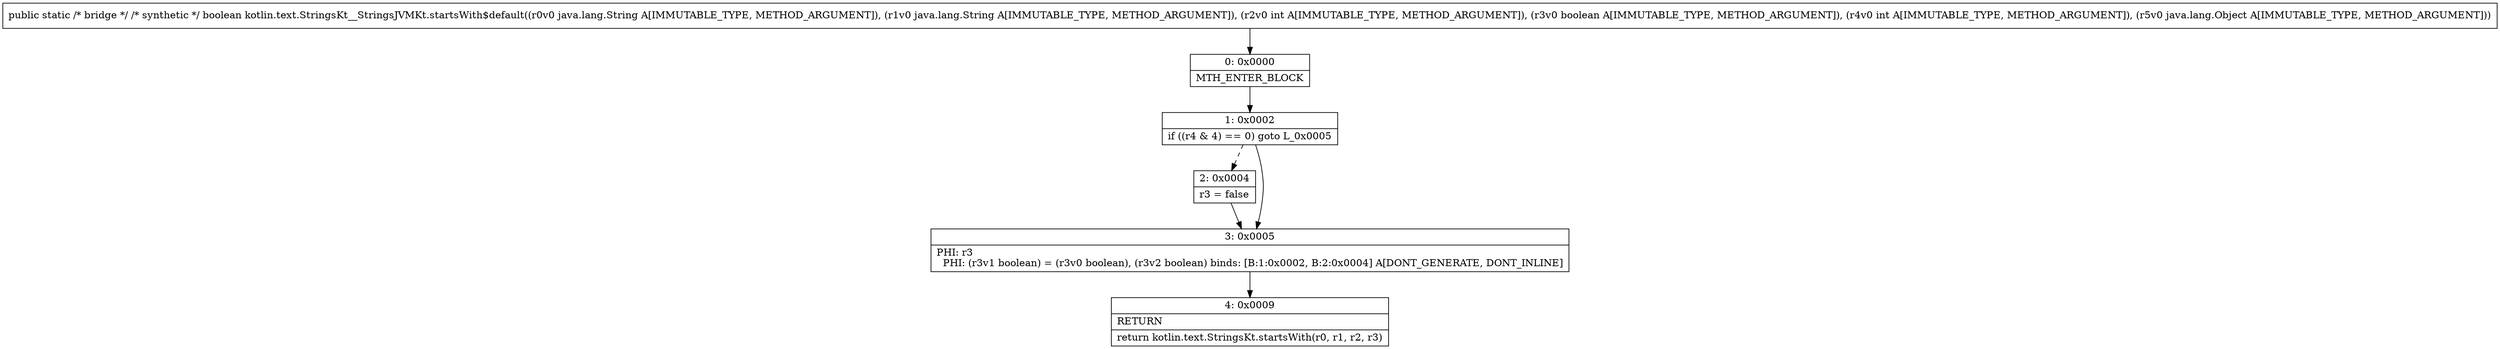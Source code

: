 digraph "CFG forkotlin.text.StringsKt__StringsJVMKt.startsWith$default(Ljava\/lang\/String;Ljava\/lang\/String;IZILjava\/lang\/Object;)Z" {
Node_0 [shape=record,label="{0\:\ 0x0000|MTH_ENTER_BLOCK\l}"];
Node_1 [shape=record,label="{1\:\ 0x0002|if ((r4 & 4) == 0) goto L_0x0005\l}"];
Node_2 [shape=record,label="{2\:\ 0x0004|r3 = false\l}"];
Node_3 [shape=record,label="{3\:\ 0x0005|PHI: r3 \l  PHI: (r3v1 boolean) = (r3v0 boolean), (r3v2 boolean) binds: [B:1:0x0002, B:2:0x0004] A[DONT_GENERATE, DONT_INLINE]\l}"];
Node_4 [shape=record,label="{4\:\ 0x0009|RETURN\l|return kotlin.text.StringsKt.startsWith(r0, r1, r2, r3)\l}"];
MethodNode[shape=record,label="{public static \/* bridge *\/ \/* synthetic *\/ boolean kotlin.text.StringsKt__StringsJVMKt.startsWith$default((r0v0 java.lang.String A[IMMUTABLE_TYPE, METHOD_ARGUMENT]), (r1v0 java.lang.String A[IMMUTABLE_TYPE, METHOD_ARGUMENT]), (r2v0 int A[IMMUTABLE_TYPE, METHOD_ARGUMENT]), (r3v0 boolean A[IMMUTABLE_TYPE, METHOD_ARGUMENT]), (r4v0 int A[IMMUTABLE_TYPE, METHOD_ARGUMENT]), (r5v0 java.lang.Object A[IMMUTABLE_TYPE, METHOD_ARGUMENT])) }"];
MethodNode -> Node_0;
Node_0 -> Node_1;
Node_1 -> Node_2[style=dashed];
Node_1 -> Node_3;
Node_2 -> Node_3;
Node_3 -> Node_4;
}

